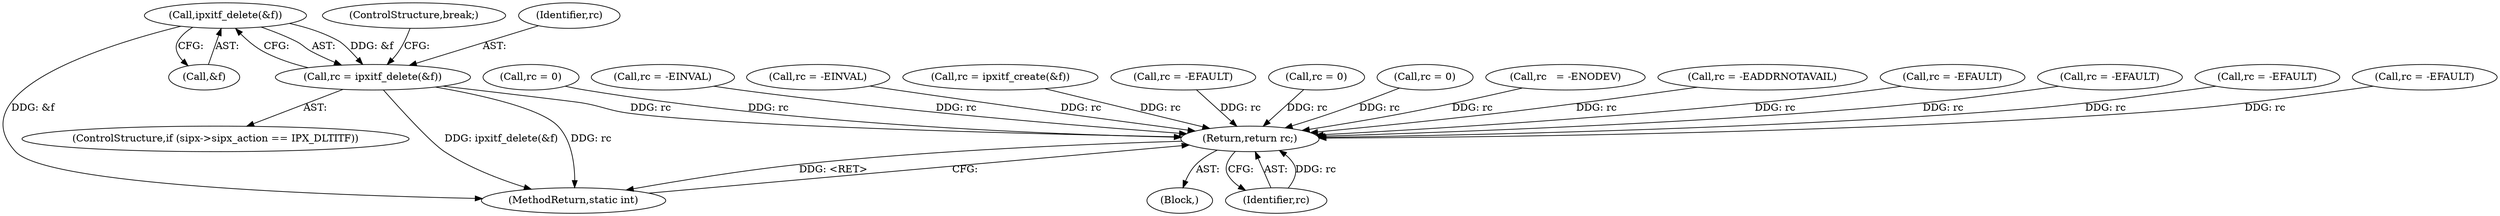 digraph "0_linux_ee0d8d8482345ff97a75a7d747efc309f13b0d80@API" {
"1000197" [label="(Call,ipxitf_delete(&f))"];
"1000195" [label="(Call,rc = ipxitf_delete(&f))"];
"1000341" [label="(Return,return rc;)"];
"1000197" [label="(Call,ipxitf_delete(&f))"];
"1000335" [label="(Call,rc = 0)"];
"1000138" [label="(Call,rc = -EINVAL)"];
"1000105" [label="(Call,rc = -EINVAL)"];
"1000343" [label="(MethodReturn,static int)"];
"1000195" [label="(Call,rc = ipxitf_delete(&f))"];
"1000201" [label="(Call,rc = ipxitf_create(&f))"];
"1000297" [label="(Call,rc = -EFAULT)"];
"1000342" [label="(Identifier,rc)"];
"1000198" [label="(Call,&f)"];
"1000316" [label="(Call,rc = 0)"];
"1000287" [label="(Call,rc = 0)"];
"1000189" [label="(ControlStructure,if (sipx->sipx_action == IPX_DLTITF))"];
"1000240" [label="(Call,rc   = -ENODEV)"];
"1000103" [label="(Block,)"];
"1000256" [label="(Call,rc = -EADDRNOTAVAIL)"];
"1000324" [label="(Call,rc = -EFAULT)"];
"1000341" [label="(Return,return rc;)"];
"1000206" [label="(ControlStructure,break;)"];
"1000305" [label="(Call,rc = -EFAULT)"];
"1000118" [label="(Call,rc = -EFAULT)"];
"1000212" [label="(Call,rc = -EFAULT)"];
"1000196" [label="(Identifier,rc)"];
"1000197" -> "1000195"  [label="AST: "];
"1000197" -> "1000198"  [label="CFG: "];
"1000198" -> "1000197"  [label="AST: "];
"1000195" -> "1000197"  [label="CFG: "];
"1000197" -> "1000343"  [label="DDG: &f"];
"1000197" -> "1000195"  [label="DDG: &f"];
"1000195" -> "1000189"  [label="AST: "];
"1000196" -> "1000195"  [label="AST: "];
"1000206" -> "1000195"  [label="CFG: "];
"1000195" -> "1000343"  [label="DDG: ipxitf_delete(&f)"];
"1000195" -> "1000343"  [label="DDG: rc"];
"1000195" -> "1000341"  [label="DDG: rc"];
"1000341" -> "1000103"  [label="AST: "];
"1000341" -> "1000342"  [label="CFG: "];
"1000342" -> "1000341"  [label="AST: "];
"1000343" -> "1000341"  [label="CFG: "];
"1000341" -> "1000343"  [label="DDG: <RET>"];
"1000342" -> "1000341"  [label="DDG: rc"];
"1000297" -> "1000341"  [label="DDG: rc"];
"1000335" -> "1000341"  [label="DDG: rc"];
"1000138" -> "1000341"  [label="DDG: rc"];
"1000305" -> "1000341"  [label="DDG: rc"];
"1000287" -> "1000341"  [label="DDG: rc"];
"1000256" -> "1000341"  [label="DDG: rc"];
"1000118" -> "1000341"  [label="DDG: rc"];
"1000105" -> "1000341"  [label="DDG: rc"];
"1000212" -> "1000341"  [label="DDG: rc"];
"1000324" -> "1000341"  [label="DDG: rc"];
"1000240" -> "1000341"  [label="DDG: rc"];
"1000201" -> "1000341"  [label="DDG: rc"];
"1000316" -> "1000341"  [label="DDG: rc"];
}

